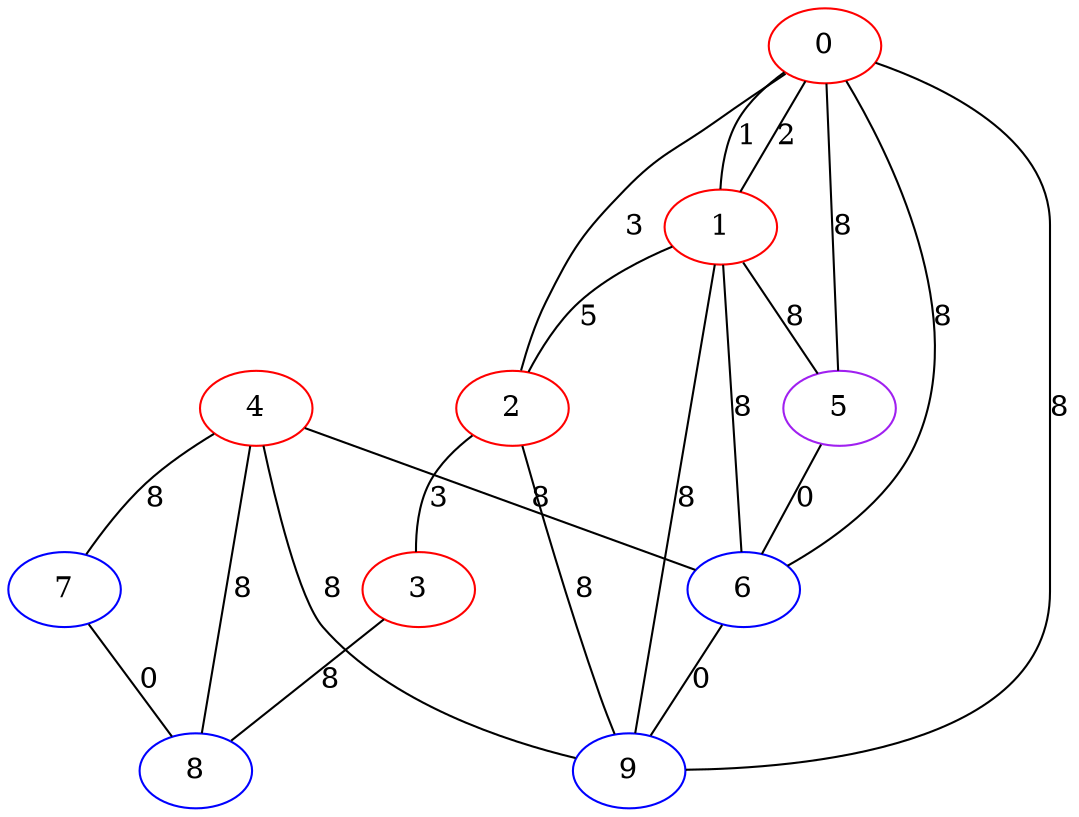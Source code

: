 graph "" {
0 [color=red, weight=1];
1 [color=red, weight=1];
2 [color=red, weight=1];
3 [color=red, weight=1];
4 [color=red, weight=1];
5 [color=purple, weight=4];
6 [color=blue, weight=3];
7 [color=blue, weight=3];
8 [color=blue, weight=3];
9 [color=blue, weight=3];
0 -- 1  [key=0, label=2];
0 -- 1  [key=1, label=1];
0 -- 2  [key=0, label=3];
0 -- 5  [key=0, label=8];
0 -- 6  [key=0, label=8];
0 -- 9  [key=0, label=8];
1 -- 9  [key=0, label=8];
1 -- 2  [key=0, label=5];
1 -- 5  [key=0, label=8];
1 -- 6  [key=0, label=8];
2 -- 3  [key=0, label=3];
2 -- 9  [key=0, label=8];
3 -- 8  [key=0, label=8];
4 -- 8  [key=0, label=8];
4 -- 9  [key=0, label=8];
4 -- 6  [key=0, label=8];
4 -- 7  [key=0, label=8];
5 -- 6  [key=0, label=0];
6 -- 9  [key=0, label=0];
7 -- 8  [key=0, label=0];
}

